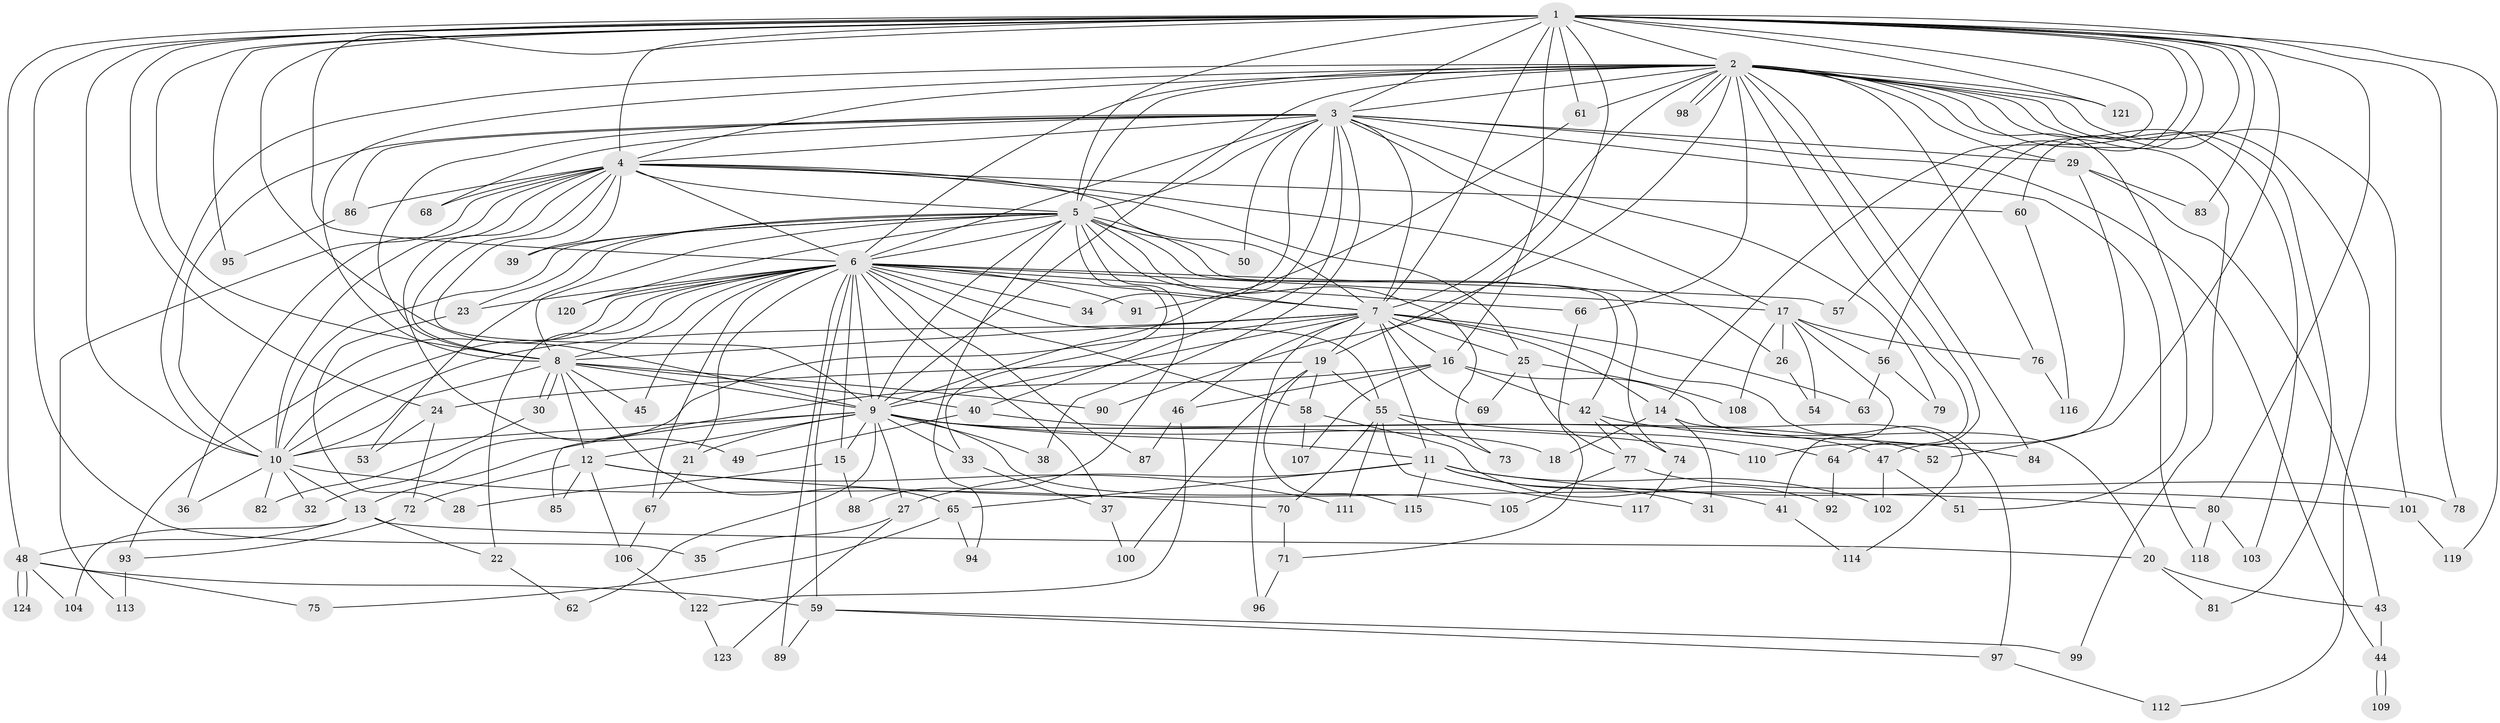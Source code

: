 // Generated by graph-tools (version 1.1) at 2025/13/03/09/25 04:13:48]
// undirected, 124 vertices, 273 edges
graph export_dot {
graph [start="1"]
  node [color=gray90,style=filled];
  1;
  2;
  3;
  4;
  5;
  6;
  7;
  8;
  9;
  10;
  11;
  12;
  13;
  14;
  15;
  16;
  17;
  18;
  19;
  20;
  21;
  22;
  23;
  24;
  25;
  26;
  27;
  28;
  29;
  30;
  31;
  32;
  33;
  34;
  35;
  36;
  37;
  38;
  39;
  40;
  41;
  42;
  43;
  44;
  45;
  46;
  47;
  48;
  49;
  50;
  51;
  52;
  53;
  54;
  55;
  56;
  57;
  58;
  59;
  60;
  61;
  62;
  63;
  64;
  65;
  66;
  67;
  68;
  69;
  70;
  71;
  72;
  73;
  74;
  75;
  76;
  77;
  78;
  79;
  80;
  81;
  82;
  83;
  84;
  85;
  86;
  87;
  88;
  89;
  90;
  91;
  92;
  93;
  94;
  95;
  96;
  97;
  98;
  99;
  100;
  101;
  102;
  103;
  104;
  105;
  106;
  107;
  108;
  109;
  110;
  111;
  112;
  113;
  114;
  115;
  116;
  117;
  118;
  119;
  120;
  121;
  122;
  123;
  124;
  1 -- 2;
  1 -- 3;
  1 -- 4;
  1 -- 5;
  1 -- 6;
  1 -- 7;
  1 -- 8;
  1 -- 9;
  1 -- 10;
  1 -- 14;
  1 -- 16;
  1 -- 24;
  1 -- 35;
  1 -- 48;
  1 -- 52;
  1 -- 56;
  1 -- 57;
  1 -- 60;
  1 -- 61;
  1 -- 78;
  1 -- 80;
  1 -- 83;
  1 -- 90;
  1 -- 95;
  1 -- 119;
  1 -- 121;
  2 -- 3;
  2 -- 4;
  2 -- 5;
  2 -- 6;
  2 -- 7;
  2 -- 8;
  2 -- 9;
  2 -- 10;
  2 -- 19;
  2 -- 29;
  2 -- 51;
  2 -- 61;
  2 -- 64;
  2 -- 66;
  2 -- 76;
  2 -- 81;
  2 -- 84;
  2 -- 98;
  2 -- 98;
  2 -- 99;
  2 -- 101;
  2 -- 103;
  2 -- 110;
  2 -- 112;
  2 -- 121;
  3 -- 4;
  3 -- 5;
  3 -- 6;
  3 -- 7;
  3 -- 8;
  3 -- 9;
  3 -- 10;
  3 -- 17;
  3 -- 29;
  3 -- 34;
  3 -- 38;
  3 -- 40;
  3 -- 44;
  3 -- 50;
  3 -- 68;
  3 -- 79;
  3 -- 86;
  3 -- 118;
  4 -- 5;
  4 -- 6;
  4 -- 7;
  4 -- 8;
  4 -- 9;
  4 -- 10;
  4 -- 25;
  4 -- 26;
  4 -- 36;
  4 -- 39;
  4 -- 49;
  4 -- 60;
  4 -- 68;
  4 -- 86;
  4 -- 113;
  5 -- 6;
  5 -- 7;
  5 -- 8;
  5 -- 9;
  5 -- 10;
  5 -- 23;
  5 -- 33;
  5 -- 39;
  5 -- 42;
  5 -- 50;
  5 -- 53;
  5 -- 73;
  5 -- 74;
  5 -- 88;
  5 -- 94;
  5 -- 120;
  6 -- 7;
  6 -- 8;
  6 -- 9;
  6 -- 10;
  6 -- 15;
  6 -- 17;
  6 -- 21;
  6 -- 22;
  6 -- 23;
  6 -- 34;
  6 -- 37;
  6 -- 45;
  6 -- 55;
  6 -- 57;
  6 -- 58;
  6 -- 59;
  6 -- 66;
  6 -- 67;
  6 -- 87;
  6 -- 89;
  6 -- 91;
  6 -- 93;
  6 -- 120;
  7 -- 8;
  7 -- 9;
  7 -- 10;
  7 -- 11;
  7 -- 14;
  7 -- 16;
  7 -- 19;
  7 -- 25;
  7 -- 32;
  7 -- 46;
  7 -- 63;
  7 -- 69;
  7 -- 96;
  7 -- 97;
  8 -- 9;
  8 -- 10;
  8 -- 12;
  8 -- 30;
  8 -- 30;
  8 -- 40;
  8 -- 45;
  8 -- 65;
  8 -- 90;
  9 -- 10;
  9 -- 11;
  9 -- 12;
  9 -- 13;
  9 -- 15;
  9 -- 18;
  9 -- 21;
  9 -- 27;
  9 -- 33;
  9 -- 38;
  9 -- 47;
  9 -- 62;
  9 -- 105;
  9 -- 110;
  10 -- 13;
  10 -- 32;
  10 -- 36;
  10 -- 70;
  10 -- 82;
  11 -- 27;
  11 -- 31;
  11 -- 41;
  11 -- 65;
  11 -- 101;
  11 -- 102;
  11 -- 115;
  12 -- 72;
  12 -- 80;
  12 -- 85;
  12 -- 106;
  12 -- 111;
  13 -- 20;
  13 -- 22;
  13 -- 48;
  13 -- 104;
  14 -- 18;
  14 -- 31;
  14 -- 114;
  15 -- 28;
  15 -- 88;
  16 -- 20;
  16 -- 42;
  16 -- 46;
  16 -- 85;
  16 -- 107;
  17 -- 26;
  17 -- 41;
  17 -- 54;
  17 -- 56;
  17 -- 76;
  17 -- 108;
  19 -- 24;
  19 -- 55;
  19 -- 58;
  19 -- 100;
  19 -- 115;
  20 -- 43;
  20 -- 81;
  21 -- 67;
  22 -- 62;
  23 -- 28;
  24 -- 53;
  24 -- 72;
  25 -- 69;
  25 -- 77;
  25 -- 108;
  26 -- 54;
  27 -- 35;
  27 -- 123;
  29 -- 43;
  29 -- 47;
  29 -- 83;
  30 -- 82;
  33 -- 37;
  37 -- 100;
  40 -- 49;
  40 -- 52;
  41 -- 114;
  42 -- 74;
  42 -- 77;
  42 -- 84;
  43 -- 44;
  44 -- 109;
  44 -- 109;
  46 -- 87;
  46 -- 122;
  47 -- 51;
  47 -- 102;
  48 -- 59;
  48 -- 75;
  48 -- 104;
  48 -- 124;
  48 -- 124;
  55 -- 64;
  55 -- 70;
  55 -- 73;
  55 -- 111;
  55 -- 117;
  56 -- 63;
  56 -- 79;
  58 -- 92;
  58 -- 107;
  59 -- 89;
  59 -- 97;
  59 -- 99;
  60 -- 116;
  61 -- 91;
  64 -- 92;
  65 -- 75;
  65 -- 94;
  66 -- 71;
  67 -- 106;
  70 -- 71;
  71 -- 96;
  72 -- 93;
  74 -- 117;
  76 -- 116;
  77 -- 78;
  77 -- 105;
  80 -- 103;
  80 -- 118;
  86 -- 95;
  93 -- 113;
  97 -- 112;
  101 -- 119;
  106 -- 122;
  122 -- 123;
}
